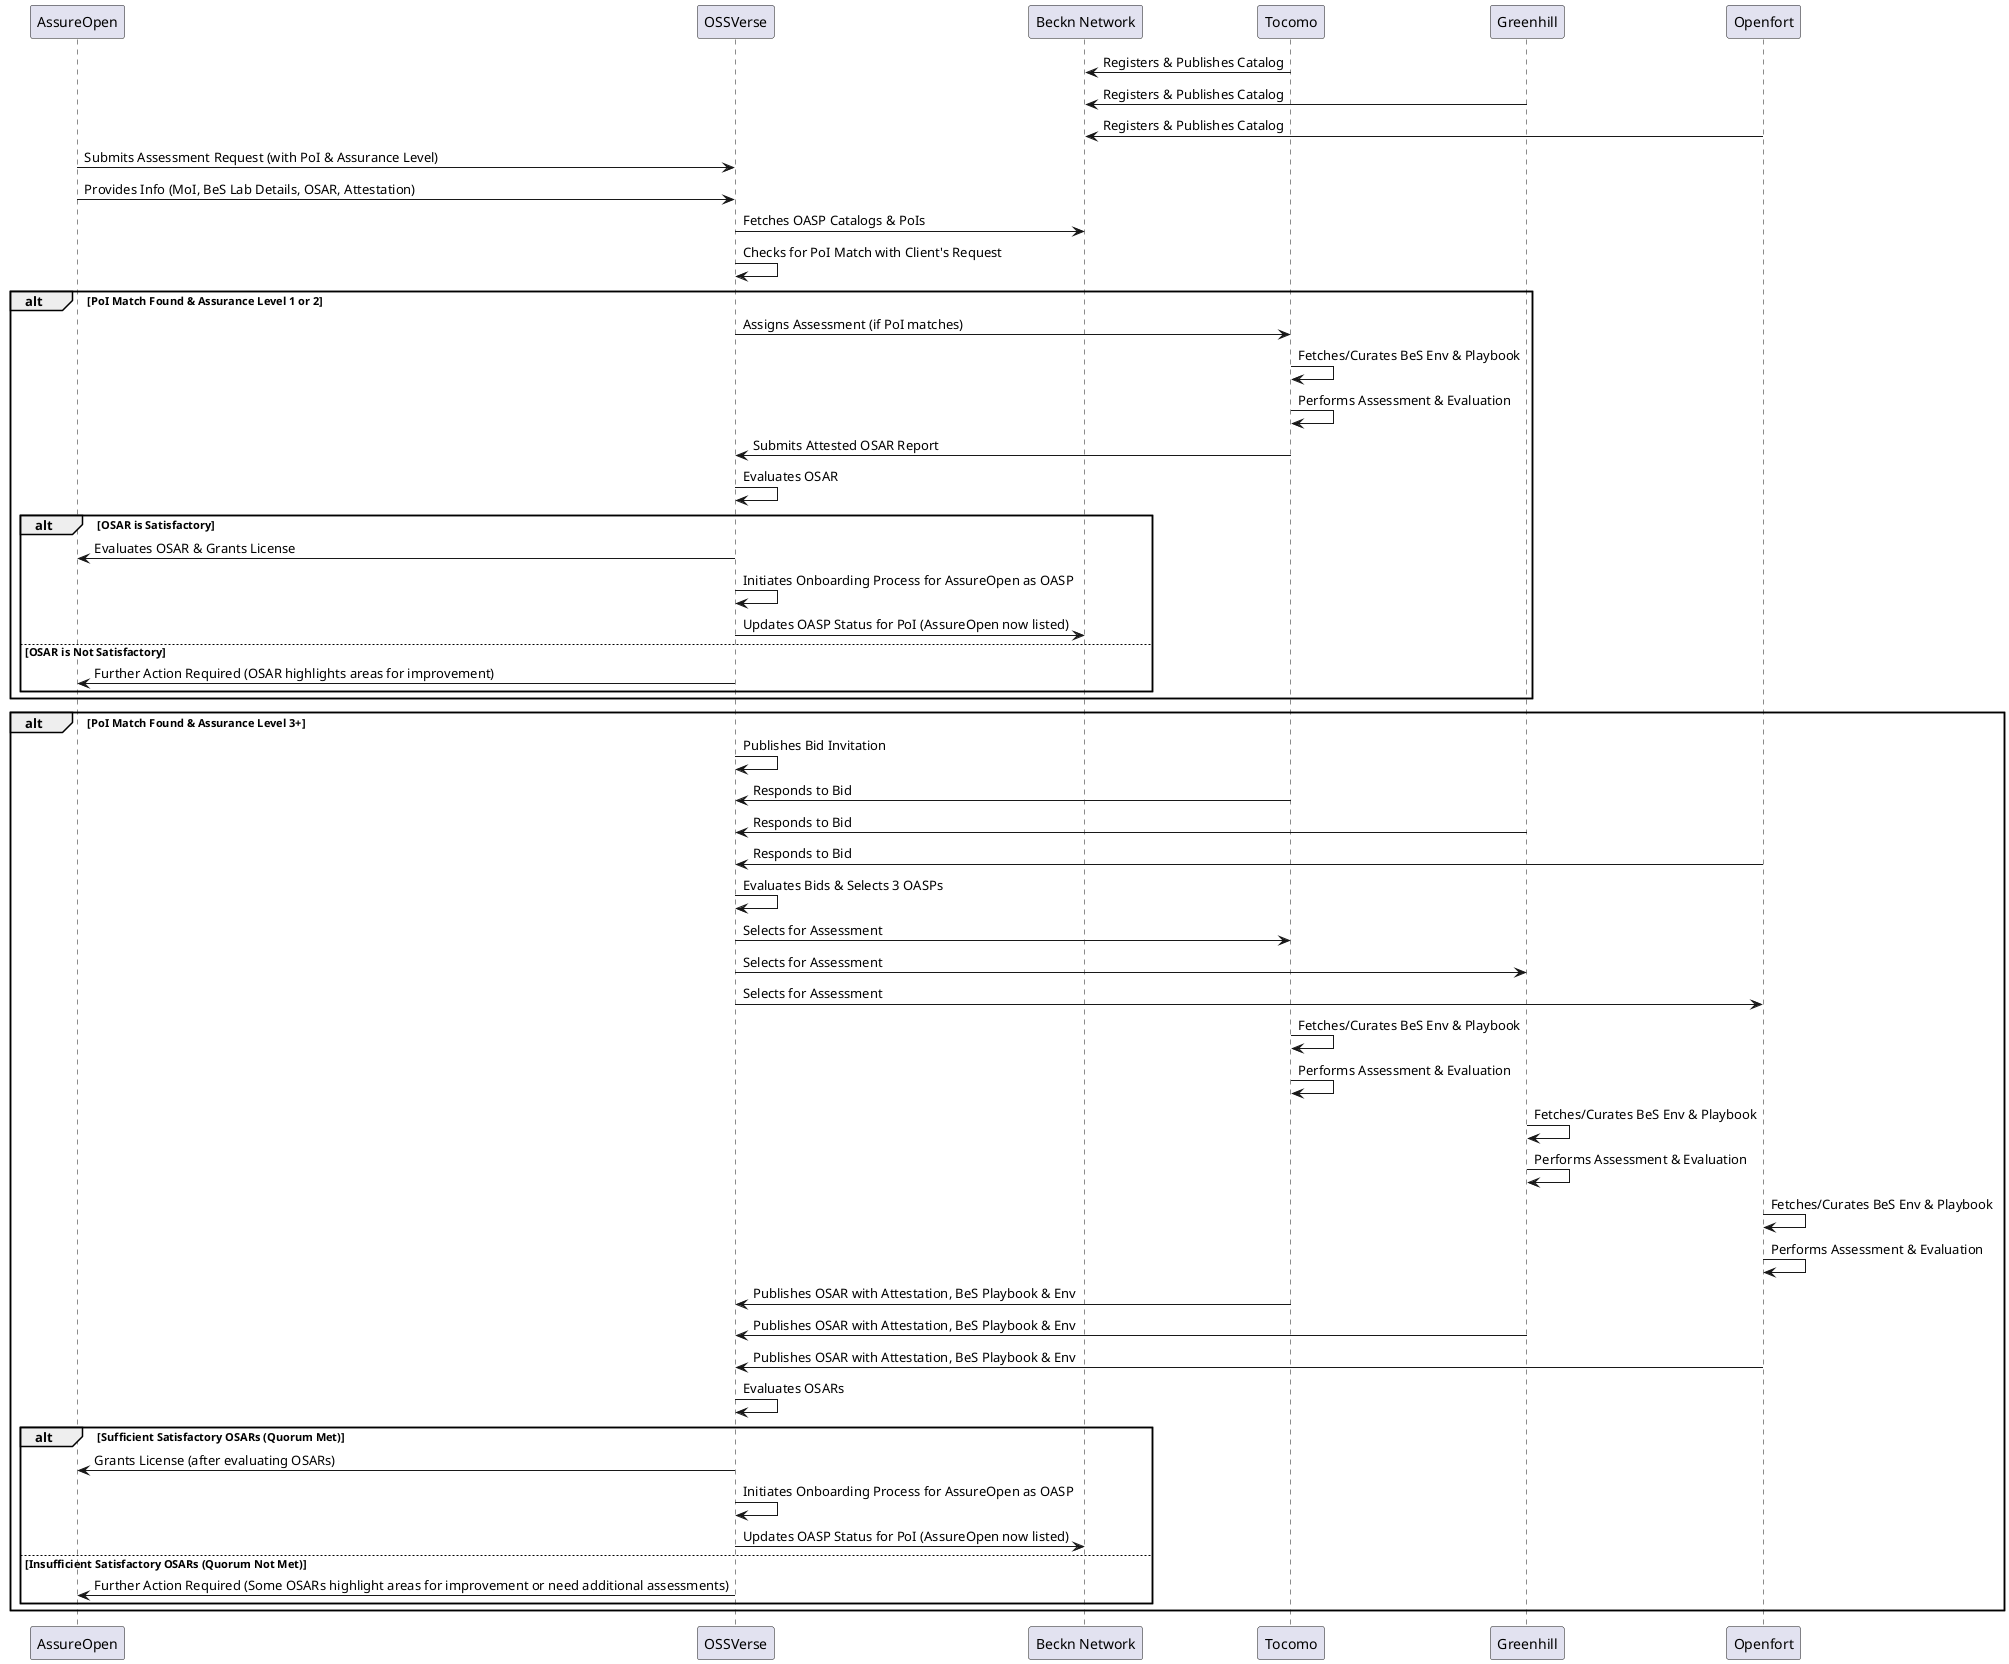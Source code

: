 @startuml
participant "AssureOpen" as Client
participant OSSVerse 
participant "Beckn Network" as Beckn
participant Tocomo
participant Greenhill
participant Openfort

Tocomo -> Beckn: Registers & Publishes Catalog
Greenhill -> Beckn: Registers & Publishes Catalog
Openfort -> Beckn: Registers & Publishes Catalog

Client -> OSSVerse: Submits Assessment Request (with PoI & Assurance Level)
Client -> OSSVerse: Provides Info (MoI, BeS Lab Details, OSAR, Attestation)
OSSVerse -> Beckn: Fetches OASP Catalogs & PoIs
OSSVerse -> OSSVerse: Checks for PoI Match with Client's Request

alt PoI Match Found & Assurance Level 1 or 2
    OSSVerse -> Tocomo: Assigns Assessment (if PoI matches)
    Tocomo -> Tocomo: Fetches/Curates BeS Env & Playbook
    Tocomo -> Tocomo: Performs Assessment & Evaluation
    Tocomo -> OSSVerse: Submits Attested OSAR Report
    OSSVerse -> OSSVerse: Evaluates OSAR
    alt OSAR is Satisfactory
        OSSVerse -> Client: Evaluates OSAR & Grants License
        OSSVerse -> OSSVerse: Initiates Onboarding Process for AssureOpen as OASP
        OSSVerse -> Beckn: Updates OASP Status for PoI (AssureOpen now listed)
    else OSAR is Not Satisfactory
        OSSVerse -> Client: Further Action Required (OSAR highlights areas for improvement)
    end
end

alt PoI Match Found & Assurance Level 3+
    OSSVerse -> OSSVerse: Publishes Bid Invitation
    Tocomo -> OSSVerse: Responds to Bid
    Greenhill -> OSSVerse: Responds to Bid
    Openfort -> OSSVerse: Responds to Bid
    OSSVerse -> OSSVerse: Evaluates Bids & Selects 3 OASPs
    OSSVerse -> Tocomo: Selects for Assessment
    OSSVerse -> Greenhill: Selects for Assessment
    OSSVerse -> Openfort: Selects for Assessment
    Tocomo -> Tocomo: Fetches/Curates BeS Env & Playbook
    Tocomo -> Tocomo: Performs Assessment & Evaluation
    Greenhill -> Greenhill: Fetches/Curates BeS Env & Playbook
    Greenhill -> Greenhill: Performs Assessment & Evaluation
    Openfort -> Openfort: Fetches/Curates BeS Env & Playbook
    Openfort -> Openfort: Performs Assessment & Evaluation
    Tocomo -> OSSVerse: Publishes OSAR with Attestation, BeS Playbook & Env
    Greenhill -> OSSVerse: Publishes OSAR with Attestation, BeS Playbook & Env
    Openfort -> OSSVerse: Publishes OSAR with Attestation, BeS Playbook & Env
    OSSVerse -> OSSVerse: Evaluates OSARs

    alt Sufficient Satisfactory OSARs (Quorum Met)
        OSSVerse -> Client: Grants License (after evaluating OSARs) 
        OSSVerse -> OSSVerse: Initiates Onboarding Process for AssureOpen as OASP
        OSSVerse -> Beckn: Updates OASP Status for PoI (AssureOpen now listed)
    else Insufficient Satisfactory OSARs (Quorum Not Met)
        OSSVerse -> Client: Further Action Required (Some OSARs highlight areas for improvement or need additional assessments)
    end
end
@enduml